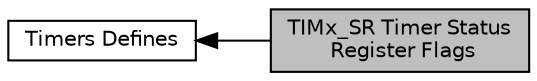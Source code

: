digraph "TIMx_SR Timer Status Register Flags"
{
  edge [fontname="Helvetica",fontsize="10",labelfontname="Helvetica",labelfontsize="10"];
  node [fontname="Helvetica",fontsize="10",shape=record];
  rankdir=LR;
  Node0 [label="TIMx_SR Timer Status\l Register Flags",height=0.2,width=0.4,color="black", fillcolor="grey75", style="filled", fontcolor="black"];
  Node1 [label="Timers Defines",height=0.2,width=0.4,color="black", fillcolor="white", style="filled",URL="$group__timer__defines.html",tooltip="Defined Constants and Types for the STM32F0xx Timers "];
  Node1->Node0 [shape=plaintext, dir="back", style="solid"];
}

